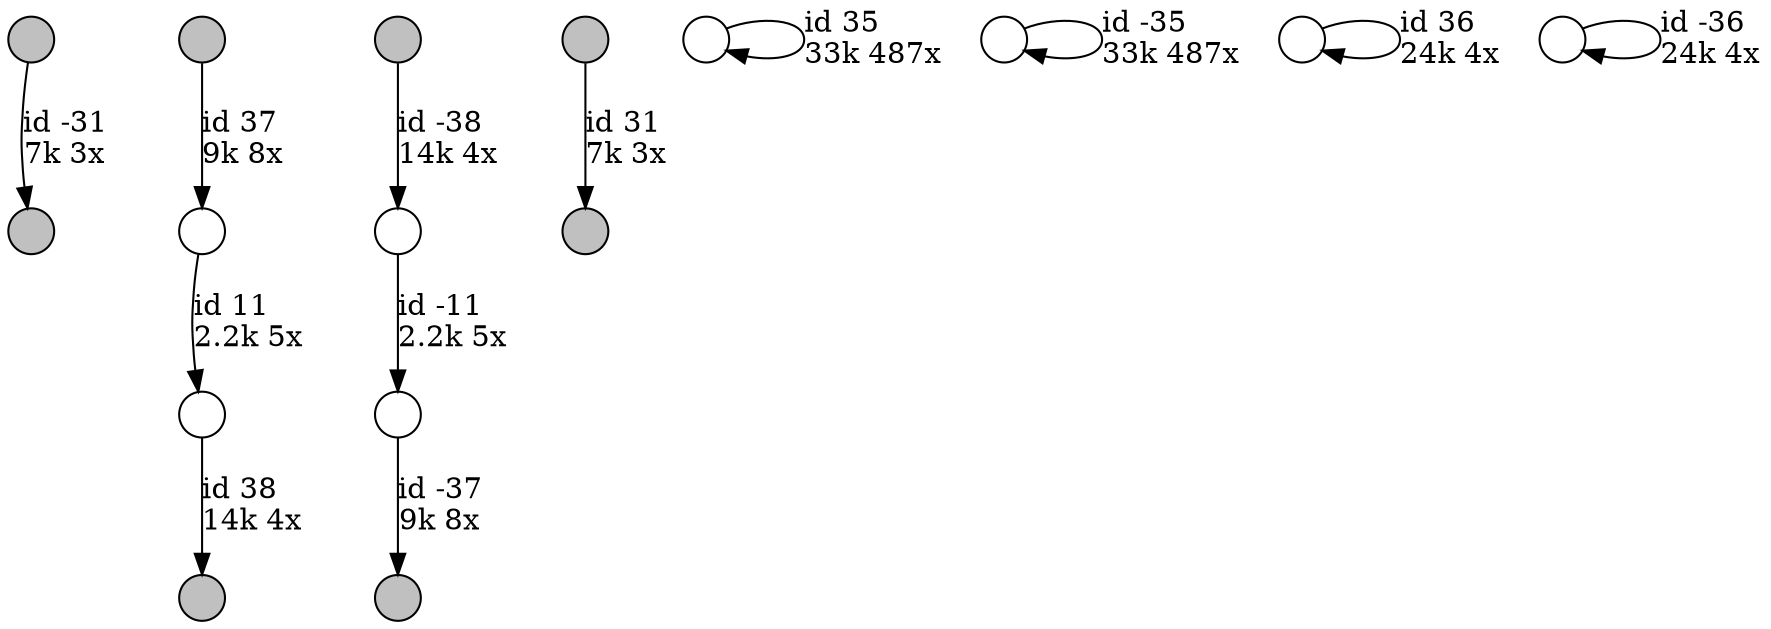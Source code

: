 digraph {
nodesep = 0.5;
node [shape = circle, label = "", height = 0.3];
"0" [style = "filled", fillcolor = "grey"];
"1" [style = "filled", fillcolor = "grey"];
"2" [style = "filled", fillcolor = "grey"];
"3" [style = "filled", fillcolor = "grey"];
"4" [style = "filled", fillcolor = "grey"];
"5" [style = "filled", fillcolor = "grey"];
"6" [style = "filled", fillcolor = "grey"];
"7" [style = "filled", fillcolor = "grey"];
"8" -> "9" [label = "id 11\l2.2k 5x", color = "black"] ;
"10" -> "11" [label = "id -11\l2.2k 5x", color = "black"] ;
"3" -> "5" [label = "id 31\l7k 3x", color = "black"] ;
"0" -> "7" [label = "id -31\l7k 3x", color = "black"] ;
"12" -> "12" [label = "id 35\l33k 487x", color = "black"] ;
"13" -> "13" [label = "id -35\l33k 487x", color = "black"] ;
"14" -> "14" [label = "id 36\l24k 4x", color = "black"] ;
"15" -> "15" [label = "id -36\l24k 4x", color = "black"] ;
"1" -> "8" [label = "id 37\l9k 8x", color = "black"] ;
"11" -> "6" [label = "id -37\l9k 8x", color = "black"] ;
"9" -> "4" [label = "id 38\l14k 4x", color = "black"] ;
"2" -> "10" [label = "id -38\l14k 4x", color = "black"] ;
}

